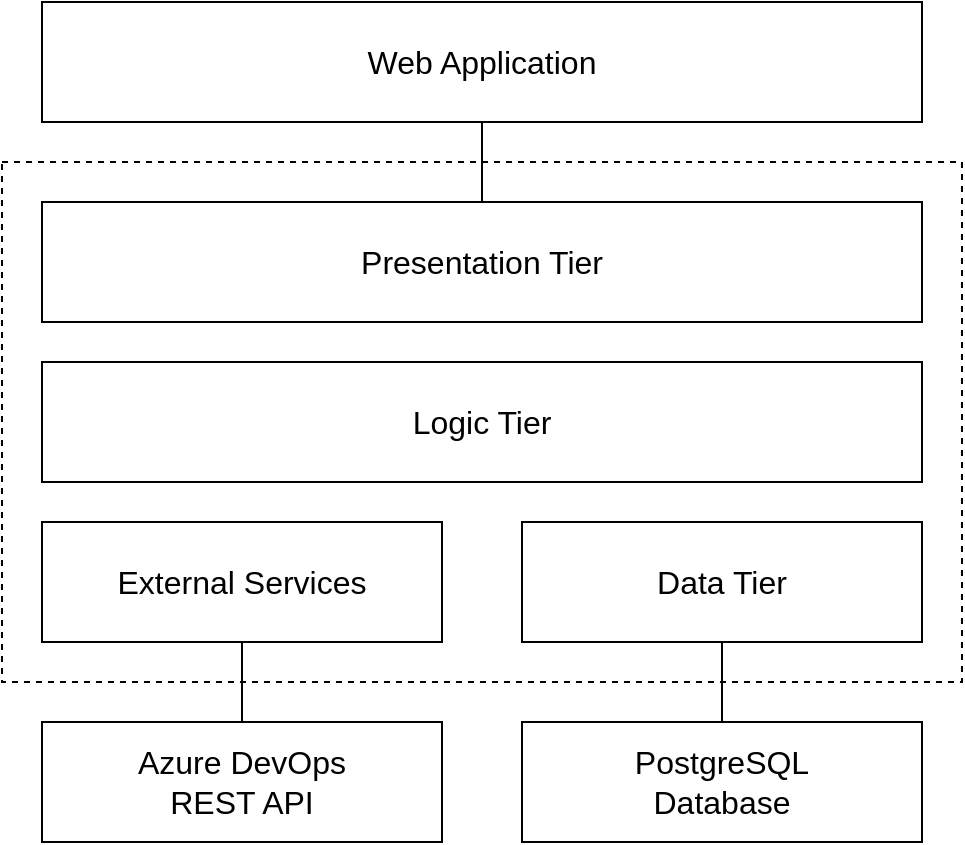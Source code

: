 <mxfile>
    <diagram id="EqcC_PQiKCXsMEn5SBmV" name="Page-1">
        <mxGraphModel dx="880" dy="578" grid="1" gridSize="10" guides="1" tooltips="1" connect="1" arrows="1" fold="1" page="1" pageScale="1" pageWidth="850" pageHeight="1100" math="0" shadow="0">
            <root>
                <mxCell id="0"/>
                <mxCell id="1" parent="0"/>
                <mxCell id="17" value="" style="rounded=0;whiteSpace=wrap;html=1;dashed=1;" parent="1" vertex="1">
                    <mxGeometry x="220" y="120" width="480" height="260" as="geometry"/>
                </mxCell>
                <mxCell id="2" value="Presentation Tier" style="rounded=0;whiteSpace=wrap;html=1;fontSize=16;" parent="1" vertex="1">
                    <mxGeometry x="240" y="140" width="440" height="60" as="geometry"/>
                </mxCell>
                <mxCell id="3" value="Logic Tier" style="rounded=0;whiteSpace=wrap;html=1;fontSize=16;" parent="1" vertex="1">
                    <mxGeometry x="240" y="220" width="440" height="60" as="geometry"/>
                </mxCell>
                <mxCell id="4" value="External Services" style="rounded=0;whiteSpace=wrap;html=1;fontSize=16;" parent="1" vertex="1">
                    <mxGeometry x="240" y="300" width="200" height="60" as="geometry"/>
                </mxCell>
                <mxCell id="5" value="Data Tier" style="rounded=0;whiteSpace=wrap;html=1;fontSize=16;" parent="1" vertex="1">
                    <mxGeometry x="480" y="300" width="200" height="60" as="geometry"/>
                </mxCell>
                <mxCell id="6" value="Azure DevOps&lt;br style=&quot;font-size: 16px;&quot;&gt;REST API" style="rounded=0;whiteSpace=wrap;html=1;fontSize=16;" parent="1" vertex="1">
                    <mxGeometry x="240" y="400" width="200" height="60" as="geometry"/>
                </mxCell>
                <mxCell id="7" value="PostgreSQL&lt;br style=&quot;font-size: 16px;&quot;&gt;Database" style="rounded=0;whiteSpace=wrap;html=1;fontSize=16;" parent="1" vertex="1">
                    <mxGeometry x="480" y="400" width="200" height="60" as="geometry"/>
                </mxCell>
                <mxCell id="15" value="Web Application" style="rounded=0;whiteSpace=wrap;html=1;fontSize=16;" parent="1" vertex="1">
                    <mxGeometry x="240" y="40" width="440" height="60" as="geometry"/>
                </mxCell>
                <mxCell id="18" value="" style="endArrow=none;html=1;exitX=0.5;exitY=1;exitDx=0;exitDy=0;entryX=0.5;entryY=0;entryDx=0;entryDy=0;" parent="1" source="4" target="6" edge="1">
                    <mxGeometry width="50" height="50" relative="1" as="geometry">
                        <mxPoint x="390" y="470" as="sourcePoint"/>
                        <mxPoint x="440" y="420" as="targetPoint"/>
                    </mxGeometry>
                </mxCell>
                <mxCell id="19" value="" style="endArrow=none;html=1;exitX=0.5;exitY=1;exitDx=0;exitDy=0;entryX=0.5;entryY=0;entryDx=0;entryDy=0;" parent="1" source="5" target="7" edge="1">
                    <mxGeometry width="50" height="50" relative="1" as="geometry">
                        <mxPoint x="375" y="470" as="sourcePoint"/>
                        <mxPoint x="375" y="500" as="targetPoint"/>
                    </mxGeometry>
                </mxCell>
                <mxCell id="20" value="" style="endArrow=none;html=1;exitX=0.5;exitY=1;exitDx=0;exitDy=0;entryX=0.5;entryY=0;entryDx=0;entryDy=0;" parent="1" source="15" target="2" edge="1">
                    <mxGeometry width="50" height="50" relative="1" as="geometry">
                        <mxPoint x="535" y="310" as="sourcePoint"/>
                        <mxPoint x="535" y="340" as="targetPoint"/>
                    </mxGeometry>
                </mxCell>
            </root>
        </mxGraphModel>
    </diagram>
</mxfile>